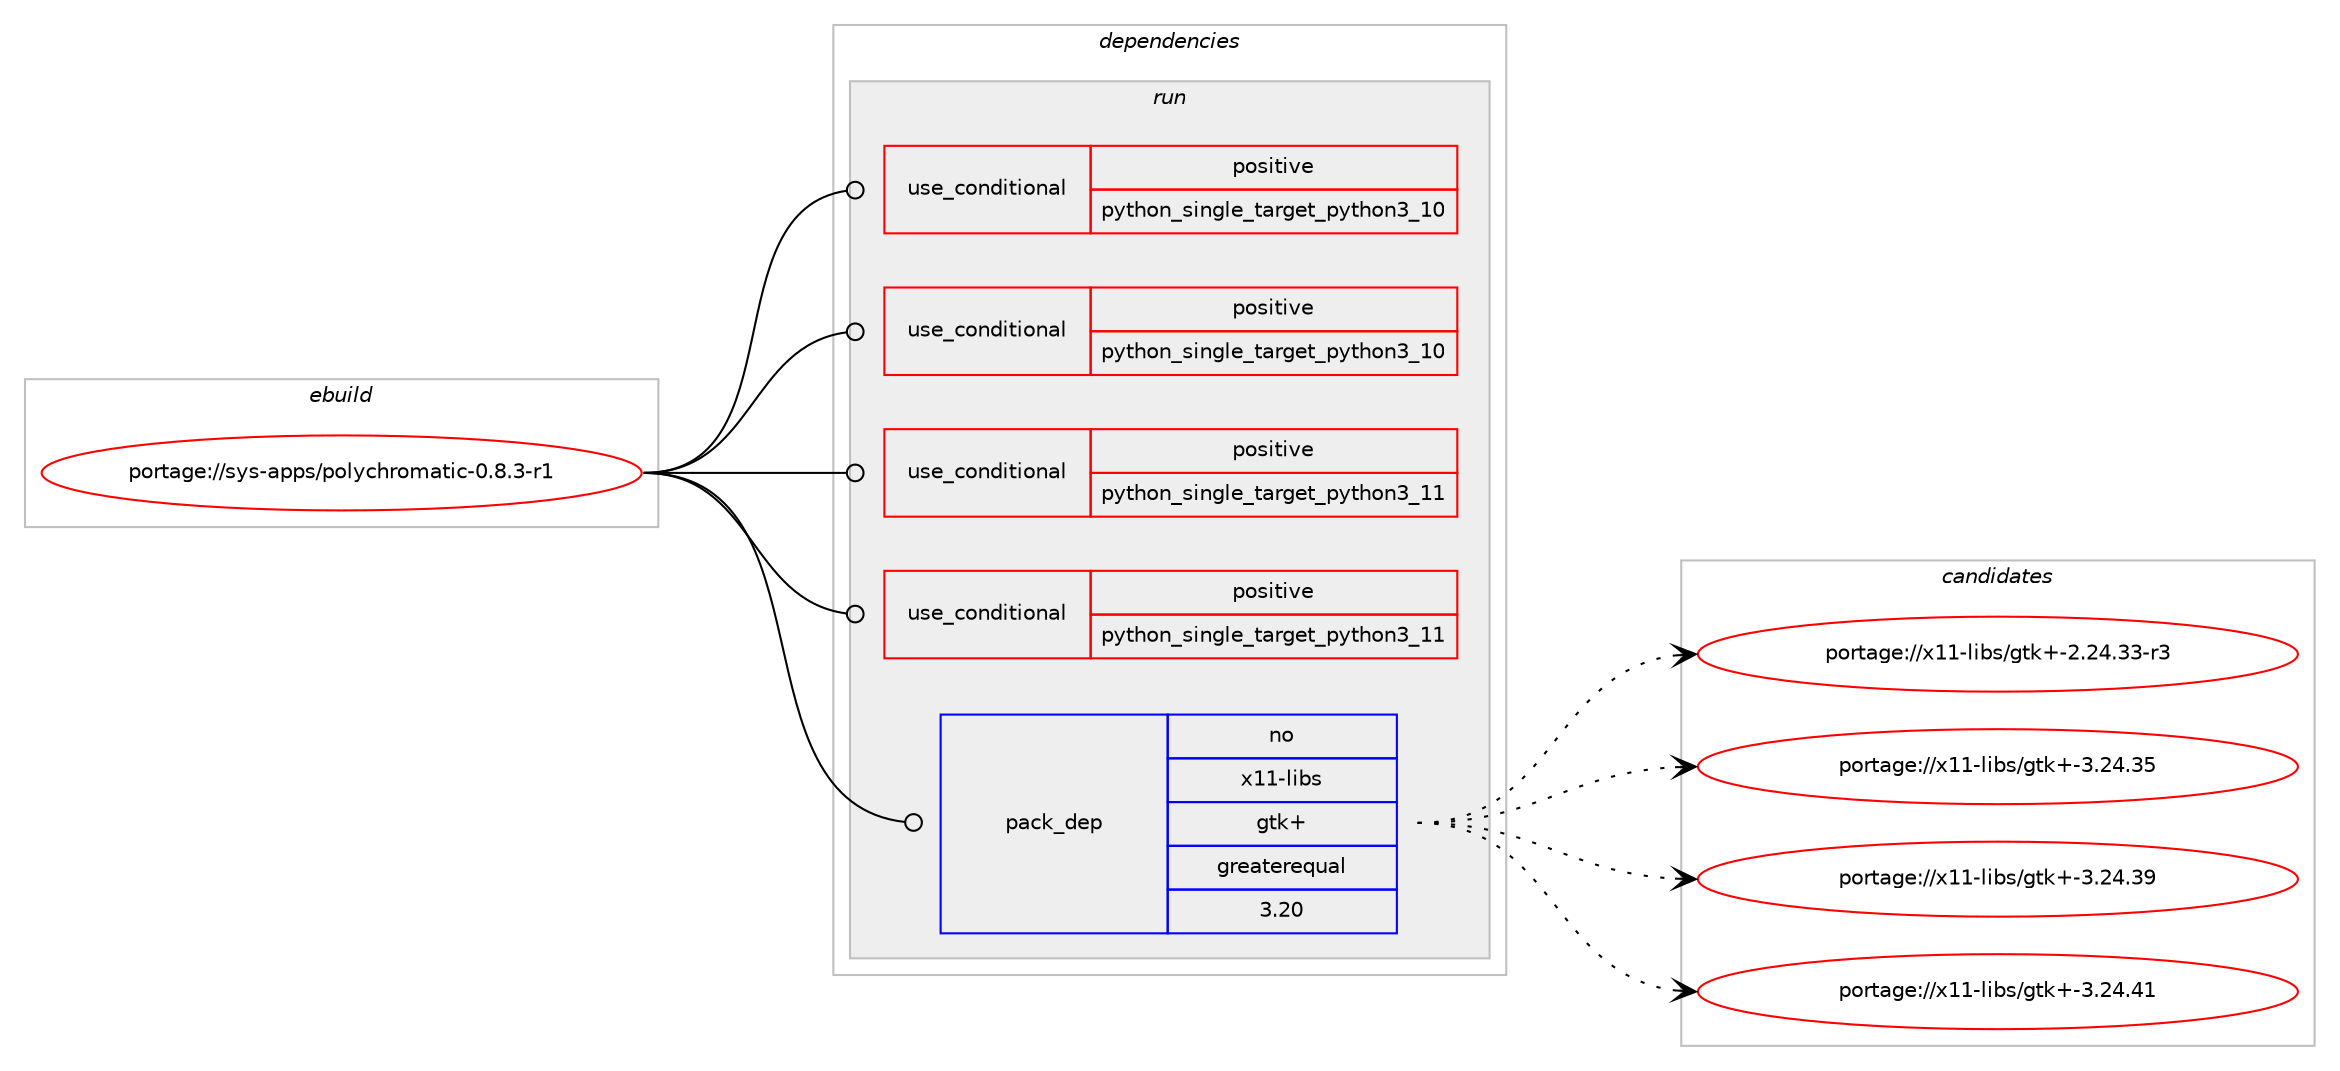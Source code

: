 digraph prolog {

# *************
# Graph options
# *************

newrank=true;
concentrate=true;
compound=true;
graph [rankdir=LR,fontname=Helvetica,fontsize=10,ranksep=1.5];#, ranksep=2.5, nodesep=0.2];
edge  [arrowhead=vee];
node  [fontname=Helvetica,fontsize=10];

# **********
# The ebuild
# **********

subgraph cluster_leftcol {
color=gray;
rank=same;
label=<<i>ebuild</i>>;
id [label="portage://sys-apps/polychromatic-0.8.3-r1", color=red, width=4, href="../sys-apps/polychromatic-0.8.3-r1.svg"];
}

# ****************
# The dependencies
# ****************

subgraph cluster_midcol {
color=gray;
label=<<i>dependencies</i>>;
subgraph cluster_compile {
fillcolor="#eeeeee";
style=filled;
label=<<i>compile</i>>;
}
subgraph cluster_compileandrun {
fillcolor="#eeeeee";
style=filled;
label=<<i>compile and run</i>>;
}
subgraph cluster_run {
fillcolor="#eeeeee";
style=filled;
label=<<i>run</i>>;
subgraph cond12189 {
dependency17822 [label=<<TABLE BORDER="0" CELLBORDER="1" CELLSPACING="0" CELLPADDING="4"><TR><TD ROWSPAN="3" CELLPADDING="10">use_conditional</TD></TR><TR><TD>positive</TD></TR><TR><TD>python_single_target_python3_10</TD></TR></TABLE>>, shape=none, color=red];
# *** BEGIN UNKNOWN DEPENDENCY TYPE (TODO) ***
# dependency17822 -> package_dependency(portage://sys-apps/polychromatic-0.8.3-r1,run,no,dev-lang,python,none,[,,],[slot(3.10)],[])
# *** END UNKNOWN DEPENDENCY TYPE (TODO) ***

}
id:e -> dependency17822:w [weight=20,style="solid",arrowhead="odot"];
subgraph cond12190 {
dependency17823 [label=<<TABLE BORDER="0" CELLBORDER="1" CELLSPACING="0" CELLPADDING="4"><TR><TD ROWSPAN="3" CELLPADDING="10">use_conditional</TD></TR><TR><TD>positive</TD></TR><TR><TD>python_single_target_python3_10</TD></TR></TABLE>>, shape=none, color=red];
# *** BEGIN UNKNOWN DEPENDENCY TYPE (TODO) ***
# dependency17823 -> package_dependency(portage://sys-apps/polychromatic-0.8.3-r1,run,no,dev-python,PyQt5,none,[,,],[],[use(enable(svg),none),use(enable(python_targets_python3_10),negative)])
# *** END UNKNOWN DEPENDENCY TYPE (TODO) ***

# *** BEGIN UNKNOWN DEPENDENCY TYPE (TODO) ***
# dependency17823 -> package_dependency(portage://sys-apps/polychromatic-0.8.3-r1,run,no,dev-python,PyQtWebEngine,none,[,,],[],[use(enable(python_targets_python3_10),negative)])
# *** END UNKNOWN DEPENDENCY TYPE (TODO) ***

# *** BEGIN UNKNOWN DEPENDENCY TYPE (TODO) ***
# dependency17823 -> package_dependency(portage://sys-apps/polychromatic-0.8.3-r1,run,no,dev-python,colorama,none,[,,],[],[use(enable(python_targets_python3_10),negative)])
# *** END UNKNOWN DEPENDENCY TYPE (TODO) ***

# *** BEGIN UNKNOWN DEPENDENCY TYPE (TODO) ***
# dependency17823 -> package_dependency(portage://sys-apps/polychromatic-0.8.3-r1,run,no,dev-python,colour,none,[,,],[],[use(enable(python_targets_python3_10),negative)])
# *** END UNKNOWN DEPENDENCY TYPE (TODO) ***

# *** BEGIN UNKNOWN DEPENDENCY TYPE (TODO) ***
# dependency17823 -> package_dependency(portage://sys-apps/polychromatic-0.8.3-r1,run,no,dev-python,distro,none,[,,],[],[use(enable(python_targets_python3_10),negative)])
# *** END UNKNOWN DEPENDENCY TYPE (TODO) ***

# *** BEGIN UNKNOWN DEPENDENCY TYPE (TODO) ***
# dependency17823 -> package_dependency(portage://sys-apps/polychromatic-0.8.3-r1,run,no,dev-python,pygobject,none,[,,],[slot(3)],[use(enable(python_targets_python3_10),negative)])
# *** END UNKNOWN DEPENDENCY TYPE (TODO) ***

# *** BEGIN UNKNOWN DEPENDENCY TYPE (TODO) ***
# dependency17823 -> package_dependency(portage://sys-apps/polychromatic-0.8.3-r1,run,no,dev-python,requests,none,[,,],[],[use(enable(python_targets_python3_10),negative)])
# *** END UNKNOWN DEPENDENCY TYPE (TODO) ***

# *** BEGIN UNKNOWN DEPENDENCY TYPE (TODO) ***
# dependency17823 -> package_dependency(portage://sys-apps/polychromatic-0.8.3-r1,run,no,dev-python,setproctitle,none,[,,],[],[use(enable(python_targets_python3_10),negative)])
# *** END UNKNOWN DEPENDENCY TYPE (TODO) ***

# *** BEGIN UNKNOWN DEPENDENCY TYPE (TODO) ***
# dependency17823 -> package_dependency(portage://sys-apps/polychromatic-0.8.3-r1,run,no,sys-apps,openrazer,none,[,,],[],[use(enable(client),none),use(enable(python_targets_python3_10),negative)])
# *** END UNKNOWN DEPENDENCY TYPE (TODO) ***

}
id:e -> dependency17823:w [weight=20,style="solid",arrowhead="odot"];
subgraph cond12191 {
dependency17824 [label=<<TABLE BORDER="0" CELLBORDER="1" CELLSPACING="0" CELLPADDING="4"><TR><TD ROWSPAN="3" CELLPADDING="10">use_conditional</TD></TR><TR><TD>positive</TD></TR><TR><TD>python_single_target_python3_11</TD></TR></TABLE>>, shape=none, color=red];
# *** BEGIN UNKNOWN DEPENDENCY TYPE (TODO) ***
# dependency17824 -> package_dependency(portage://sys-apps/polychromatic-0.8.3-r1,run,no,dev-lang,python,none,[,,],[slot(3.11)],[])
# *** END UNKNOWN DEPENDENCY TYPE (TODO) ***

}
id:e -> dependency17824:w [weight=20,style="solid",arrowhead="odot"];
subgraph cond12192 {
dependency17825 [label=<<TABLE BORDER="0" CELLBORDER="1" CELLSPACING="0" CELLPADDING="4"><TR><TD ROWSPAN="3" CELLPADDING="10">use_conditional</TD></TR><TR><TD>positive</TD></TR><TR><TD>python_single_target_python3_11</TD></TR></TABLE>>, shape=none, color=red];
# *** BEGIN UNKNOWN DEPENDENCY TYPE (TODO) ***
# dependency17825 -> package_dependency(portage://sys-apps/polychromatic-0.8.3-r1,run,no,dev-python,PyQt5,none,[,,],[],[use(enable(svg),none),use(enable(python_targets_python3_11),negative)])
# *** END UNKNOWN DEPENDENCY TYPE (TODO) ***

# *** BEGIN UNKNOWN DEPENDENCY TYPE (TODO) ***
# dependency17825 -> package_dependency(portage://sys-apps/polychromatic-0.8.3-r1,run,no,dev-python,PyQtWebEngine,none,[,,],[],[use(enable(python_targets_python3_11),negative)])
# *** END UNKNOWN DEPENDENCY TYPE (TODO) ***

# *** BEGIN UNKNOWN DEPENDENCY TYPE (TODO) ***
# dependency17825 -> package_dependency(portage://sys-apps/polychromatic-0.8.3-r1,run,no,dev-python,colorama,none,[,,],[],[use(enable(python_targets_python3_11),negative)])
# *** END UNKNOWN DEPENDENCY TYPE (TODO) ***

# *** BEGIN UNKNOWN DEPENDENCY TYPE (TODO) ***
# dependency17825 -> package_dependency(portage://sys-apps/polychromatic-0.8.3-r1,run,no,dev-python,colour,none,[,,],[],[use(enable(python_targets_python3_11),negative)])
# *** END UNKNOWN DEPENDENCY TYPE (TODO) ***

# *** BEGIN UNKNOWN DEPENDENCY TYPE (TODO) ***
# dependency17825 -> package_dependency(portage://sys-apps/polychromatic-0.8.3-r1,run,no,dev-python,distro,none,[,,],[],[use(enable(python_targets_python3_11),negative)])
# *** END UNKNOWN DEPENDENCY TYPE (TODO) ***

# *** BEGIN UNKNOWN DEPENDENCY TYPE (TODO) ***
# dependency17825 -> package_dependency(portage://sys-apps/polychromatic-0.8.3-r1,run,no,dev-python,pygobject,none,[,,],[slot(3)],[use(enable(python_targets_python3_11),negative)])
# *** END UNKNOWN DEPENDENCY TYPE (TODO) ***

# *** BEGIN UNKNOWN DEPENDENCY TYPE (TODO) ***
# dependency17825 -> package_dependency(portage://sys-apps/polychromatic-0.8.3-r1,run,no,dev-python,requests,none,[,,],[],[use(enable(python_targets_python3_11),negative)])
# *** END UNKNOWN DEPENDENCY TYPE (TODO) ***

# *** BEGIN UNKNOWN DEPENDENCY TYPE (TODO) ***
# dependency17825 -> package_dependency(portage://sys-apps/polychromatic-0.8.3-r1,run,no,dev-python,setproctitle,none,[,,],[],[use(enable(python_targets_python3_11),negative)])
# *** END UNKNOWN DEPENDENCY TYPE (TODO) ***

# *** BEGIN UNKNOWN DEPENDENCY TYPE (TODO) ***
# dependency17825 -> package_dependency(portage://sys-apps/polychromatic-0.8.3-r1,run,no,sys-apps,openrazer,none,[,,],[],[use(enable(client),none),use(enable(python_targets_python3_11),negative)])
# *** END UNKNOWN DEPENDENCY TYPE (TODO) ***

}
id:e -> dependency17825:w [weight=20,style="solid",arrowhead="odot"];
subgraph pack5455 {
dependency17826 [label=<<TABLE BORDER="0" CELLBORDER="1" CELLSPACING="0" CELLPADDING="4" WIDTH="220"><TR><TD ROWSPAN="6" CELLPADDING="30">pack_dep</TD></TR><TR><TD WIDTH="110">no</TD></TR><TR><TD>x11-libs</TD></TR><TR><TD>gtk+</TD></TR><TR><TD>greaterequal</TD></TR><TR><TD>3.20</TD></TR></TABLE>>, shape=none, color=blue];
}
id:e -> dependency17826:w [weight=20,style="solid",arrowhead="odot"];
}
}

# **************
# The candidates
# **************

subgraph cluster_choices {
rank=same;
color=gray;
label=<<i>candidates</i>>;

subgraph choice5455 {
color=black;
nodesep=1;
choice12049494510810598115471031161074345504650524651514511451 [label="portage://x11-libs/gtk+-2.24.33-r3", color=red, width=4,href="../x11-libs/gtk+-2.24.33-r3.svg"];
choice1204949451081059811547103116107434551465052465153 [label="portage://x11-libs/gtk+-3.24.35", color=red, width=4,href="../x11-libs/gtk+-3.24.35.svg"];
choice1204949451081059811547103116107434551465052465157 [label="portage://x11-libs/gtk+-3.24.39", color=red, width=4,href="../x11-libs/gtk+-3.24.39.svg"];
choice1204949451081059811547103116107434551465052465249 [label="portage://x11-libs/gtk+-3.24.41", color=red, width=4,href="../x11-libs/gtk+-3.24.41.svg"];
dependency17826:e -> choice12049494510810598115471031161074345504650524651514511451:w [style=dotted,weight="100"];
dependency17826:e -> choice1204949451081059811547103116107434551465052465153:w [style=dotted,weight="100"];
dependency17826:e -> choice1204949451081059811547103116107434551465052465157:w [style=dotted,weight="100"];
dependency17826:e -> choice1204949451081059811547103116107434551465052465249:w [style=dotted,weight="100"];
}
}

}
